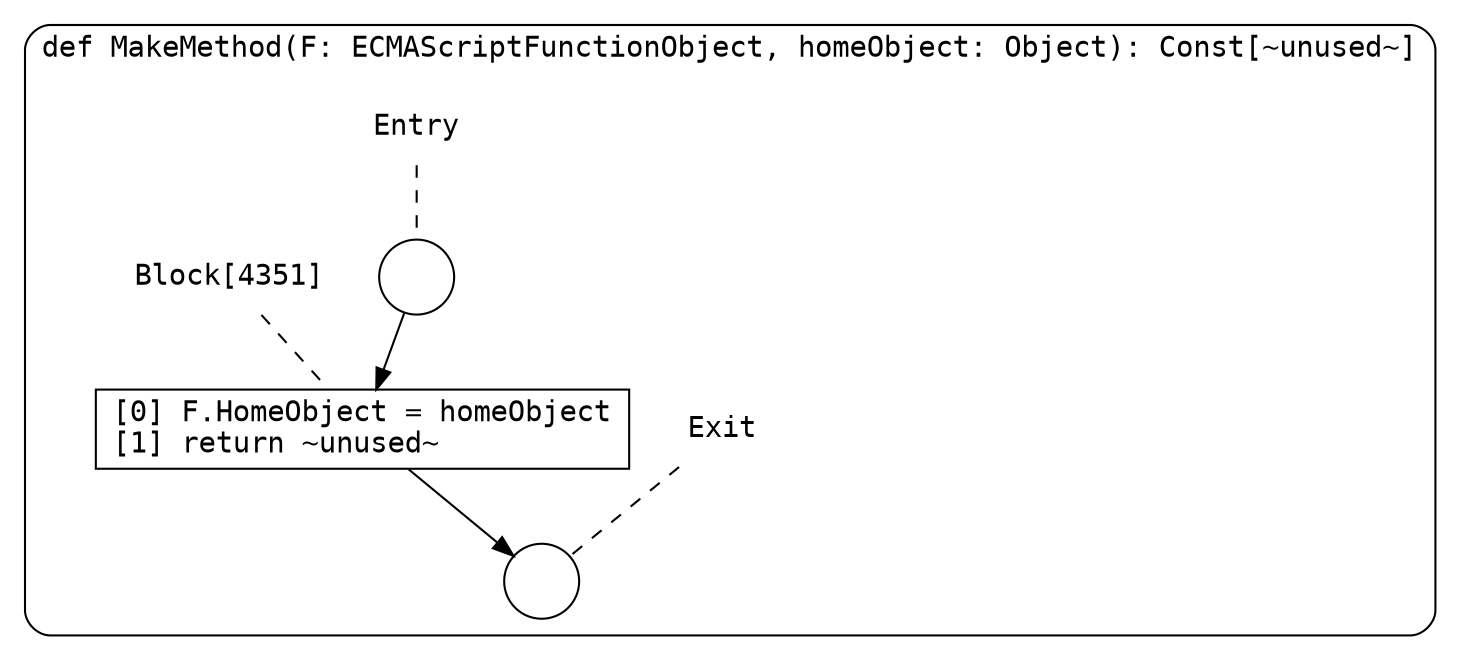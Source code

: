 digraph {
  graph [fontname = "Consolas"]
  node [fontname = "Consolas"]
  edge [fontname = "Consolas"]
  subgraph cluster1094 {
    label = "def MakeMethod(F: ECMAScriptFunctionObject, homeObject: Object): Const[~unused~]"
    style = rounded
    cluster1094_entry_name [shape=none, label=<<font color="black">Entry</font>>]
    cluster1094_entry_name -> cluster1094_entry [arrowhead=none, color="black", style=dashed]
    cluster1094_entry [shape=circle label=" " color="black" fillcolor="white" style=filled]
    cluster1094_entry -> node4351 [color="black"]
    cluster1094_exit_name [shape=none, label=<<font color="black">Exit</font>>]
    cluster1094_exit_name -> cluster1094_exit [arrowhead=none, color="black", style=dashed]
    cluster1094_exit [shape=circle label=" " color="black" fillcolor="white" style=filled]
    node4351_name [shape=none, label=<<font color="black">Block[4351]</font>>]
    node4351_name -> node4351 [arrowhead=none, color="black", style=dashed]
    node4351 [shape=box, label=<<font color="black">[0] F.HomeObject = homeObject<BR ALIGN="LEFT"/>[1] return ~unused~<BR ALIGN="LEFT"/></font>> color="black" fillcolor="white", style=filled]
    node4351 -> cluster1094_exit [color="black"]
  }
}